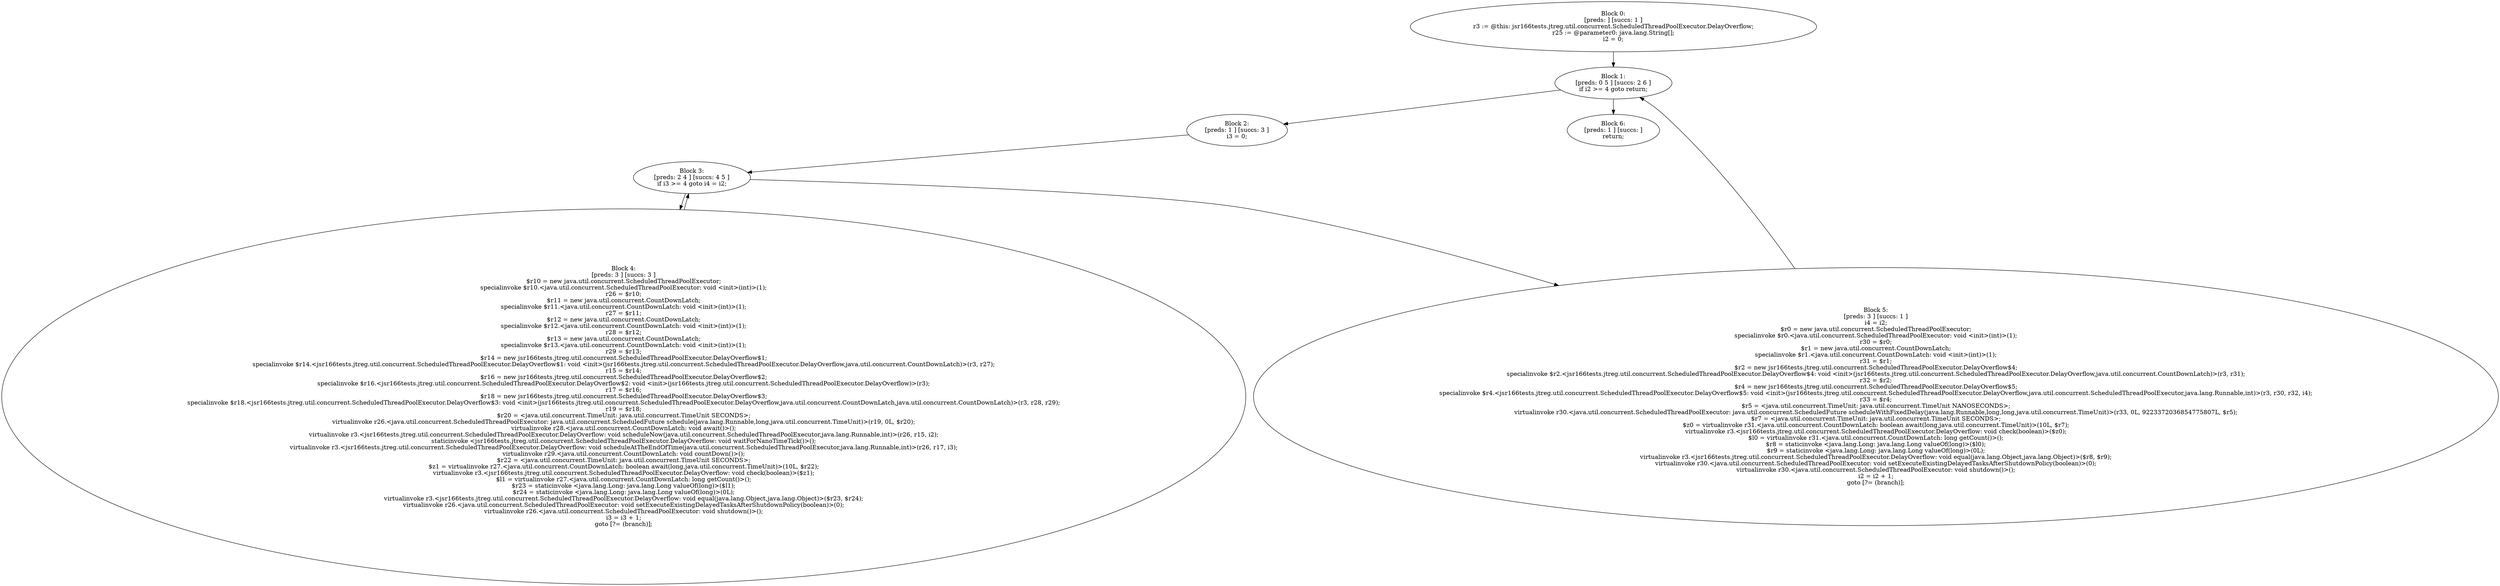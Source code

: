 digraph "unitGraph" {
    "Block 0:
[preds: ] [succs: 1 ]
r3 := @this: jsr166tests.jtreg.util.concurrent.ScheduledThreadPoolExecutor.DelayOverflow;
r25 := @parameter0: java.lang.String[];
i2 = 0;
"
    "Block 1:
[preds: 0 5 ] [succs: 2 6 ]
if i2 >= 4 goto return;
"
    "Block 2:
[preds: 1 ] [succs: 3 ]
i3 = 0;
"
    "Block 3:
[preds: 2 4 ] [succs: 4 5 ]
if i3 >= 4 goto i4 = i2;
"
    "Block 4:
[preds: 3 ] [succs: 3 ]
$r10 = new java.util.concurrent.ScheduledThreadPoolExecutor;
specialinvoke $r10.<java.util.concurrent.ScheduledThreadPoolExecutor: void <init>(int)>(1);
r26 = $r10;
$r11 = new java.util.concurrent.CountDownLatch;
specialinvoke $r11.<java.util.concurrent.CountDownLatch: void <init>(int)>(1);
r27 = $r11;
$r12 = new java.util.concurrent.CountDownLatch;
specialinvoke $r12.<java.util.concurrent.CountDownLatch: void <init>(int)>(1);
r28 = $r12;
$r13 = new java.util.concurrent.CountDownLatch;
specialinvoke $r13.<java.util.concurrent.CountDownLatch: void <init>(int)>(1);
r29 = $r13;
$r14 = new jsr166tests.jtreg.util.concurrent.ScheduledThreadPoolExecutor.DelayOverflow$1;
specialinvoke $r14.<jsr166tests.jtreg.util.concurrent.ScheduledThreadPoolExecutor.DelayOverflow$1: void <init>(jsr166tests.jtreg.util.concurrent.ScheduledThreadPoolExecutor.DelayOverflow,java.util.concurrent.CountDownLatch)>(r3, r27);
r15 = $r14;
$r16 = new jsr166tests.jtreg.util.concurrent.ScheduledThreadPoolExecutor.DelayOverflow$2;
specialinvoke $r16.<jsr166tests.jtreg.util.concurrent.ScheduledThreadPoolExecutor.DelayOverflow$2: void <init>(jsr166tests.jtreg.util.concurrent.ScheduledThreadPoolExecutor.DelayOverflow)>(r3);
r17 = $r16;
$r18 = new jsr166tests.jtreg.util.concurrent.ScheduledThreadPoolExecutor.DelayOverflow$3;
specialinvoke $r18.<jsr166tests.jtreg.util.concurrent.ScheduledThreadPoolExecutor.DelayOverflow$3: void <init>(jsr166tests.jtreg.util.concurrent.ScheduledThreadPoolExecutor.DelayOverflow,java.util.concurrent.CountDownLatch,java.util.concurrent.CountDownLatch)>(r3, r28, r29);
r19 = $r18;
$r20 = <java.util.concurrent.TimeUnit: java.util.concurrent.TimeUnit SECONDS>;
virtualinvoke r26.<java.util.concurrent.ScheduledThreadPoolExecutor: java.util.concurrent.ScheduledFuture schedule(java.lang.Runnable,long,java.util.concurrent.TimeUnit)>(r19, 0L, $r20);
virtualinvoke r28.<java.util.concurrent.CountDownLatch: void await()>();
virtualinvoke r3.<jsr166tests.jtreg.util.concurrent.ScheduledThreadPoolExecutor.DelayOverflow: void scheduleNow(java.util.concurrent.ScheduledThreadPoolExecutor,java.lang.Runnable,int)>(r26, r15, i2);
staticinvoke <jsr166tests.jtreg.util.concurrent.ScheduledThreadPoolExecutor.DelayOverflow: void waitForNanoTimeTick()>();
virtualinvoke r3.<jsr166tests.jtreg.util.concurrent.ScheduledThreadPoolExecutor.DelayOverflow: void scheduleAtTheEndOfTime(java.util.concurrent.ScheduledThreadPoolExecutor,java.lang.Runnable,int)>(r26, r17, i3);
virtualinvoke r29.<java.util.concurrent.CountDownLatch: void countDown()>();
$r22 = <java.util.concurrent.TimeUnit: java.util.concurrent.TimeUnit SECONDS>;
$z1 = virtualinvoke r27.<java.util.concurrent.CountDownLatch: boolean await(long,java.util.concurrent.TimeUnit)>(10L, $r22);
virtualinvoke r3.<jsr166tests.jtreg.util.concurrent.ScheduledThreadPoolExecutor.DelayOverflow: void check(boolean)>($z1);
$l1 = virtualinvoke r27.<java.util.concurrent.CountDownLatch: long getCount()>();
$r23 = staticinvoke <java.lang.Long: java.lang.Long valueOf(long)>($l1);
$r24 = staticinvoke <java.lang.Long: java.lang.Long valueOf(long)>(0L);
virtualinvoke r3.<jsr166tests.jtreg.util.concurrent.ScheduledThreadPoolExecutor.DelayOverflow: void equal(java.lang.Object,java.lang.Object)>($r23, $r24);
virtualinvoke r26.<java.util.concurrent.ScheduledThreadPoolExecutor: void setExecuteExistingDelayedTasksAfterShutdownPolicy(boolean)>(0);
virtualinvoke r26.<java.util.concurrent.ScheduledThreadPoolExecutor: void shutdown()>();
i3 = i3 + 1;
goto [?= (branch)];
"
    "Block 5:
[preds: 3 ] [succs: 1 ]
i4 = i2;
$r0 = new java.util.concurrent.ScheduledThreadPoolExecutor;
specialinvoke $r0.<java.util.concurrent.ScheduledThreadPoolExecutor: void <init>(int)>(1);
r30 = $r0;
$r1 = new java.util.concurrent.CountDownLatch;
specialinvoke $r1.<java.util.concurrent.CountDownLatch: void <init>(int)>(1);
r31 = $r1;
$r2 = new jsr166tests.jtreg.util.concurrent.ScheduledThreadPoolExecutor.DelayOverflow$4;
specialinvoke $r2.<jsr166tests.jtreg.util.concurrent.ScheduledThreadPoolExecutor.DelayOverflow$4: void <init>(jsr166tests.jtreg.util.concurrent.ScheduledThreadPoolExecutor.DelayOverflow,java.util.concurrent.CountDownLatch)>(r3, r31);
r32 = $r2;
$r4 = new jsr166tests.jtreg.util.concurrent.ScheduledThreadPoolExecutor.DelayOverflow$5;
specialinvoke $r4.<jsr166tests.jtreg.util.concurrent.ScheduledThreadPoolExecutor.DelayOverflow$5: void <init>(jsr166tests.jtreg.util.concurrent.ScheduledThreadPoolExecutor.DelayOverflow,java.util.concurrent.ScheduledThreadPoolExecutor,java.lang.Runnable,int)>(r3, r30, r32, i4);
r33 = $r4;
$r5 = <java.util.concurrent.TimeUnit: java.util.concurrent.TimeUnit NANOSECONDS>;
virtualinvoke r30.<java.util.concurrent.ScheduledThreadPoolExecutor: java.util.concurrent.ScheduledFuture scheduleWithFixedDelay(java.lang.Runnable,long,long,java.util.concurrent.TimeUnit)>(r33, 0L, 9223372036854775807L, $r5);
$r7 = <java.util.concurrent.TimeUnit: java.util.concurrent.TimeUnit SECONDS>;
$z0 = virtualinvoke r31.<java.util.concurrent.CountDownLatch: boolean await(long,java.util.concurrent.TimeUnit)>(10L, $r7);
virtualinvoke r3.<jsr166tests.jtreg.util.concurrent.ScheduledThreadPoolExecutor.DelayOverflow: void check(boolean)>($z0);
$l0 = virtualinvoke r31.<java.util.concurrent.CountDownLatch: long getCount()>();
$r8 = staticinvoke <java.lang.Long: java.lang.Long valueOf(long)>($l0);
$r9 = staticinvoke <java.lang.Long: java.lang.Long valueOf(long)>(0L);
virtualinvoke r3.<jsr166tests.jtreg.util.concurrent.ScheduledThreadPoolExecutor.DelayOverflow: void equal(java.lang.Object,java.lang.Object)>($r8, $r9);
virtualinvoke r30.<java.util.concurrent.ScheduledThreadPoolExecutor: void setExecuteExistingDelayedTasksAfterShutdownPolicy(boolean)>(0);
virtualinvoke r30.<java.util.concurrent.ScheduledThreadPoolExecutor: void shutdown()>();
i2 = i2 + 1;
goto [?= (branch)];
"
    "Block 6:
[preds: 1 ] [succs: ]
return;
"
    "Block 0:
[preds: ] [succs: 1 ]
r3 := @this: jsr166tests.jtreg.util.concurrent.ScheduledThreadPoolExecutor.DelayOverflow;
r25 := @parameter0: java.lang.String[];
i2 = 0;
"->"Block 1:
[preds: 0 5 ] [succs: 2 6 ]
if i2 >= 4 goto return;
";
    "Block 1:
[preds: 0 5 ] [succs: 2 6 ]
if i2 >= 4 goto return;
"->"Block 2:
[preds: 1 ] [succs: 3 ]
i3 = 0;
";
    "Block 1:
[preds: 0 5 ] [succs: 2 6 ]
if i2 >= 4 goto return;
"->"Block 6:
[preds: 1 ] [succs: ]
return;
";
    "Block 2:
[preds: 1 ] [succs: 3 ]
i3 = 0;
"->"Block 3:
[preds: 2 4 ] [succs: 4 5 ]
if i3 >= 4 goto i4 = i2;
";
    "Block 3:
[preds: 2 4 ] [succs: 4 5 ]
if i3 >= 4 goto i4 = i2;
"->"Block 4:
[preds: 3 ] [succs: 3 ]
$r10 = new java.util.concurrent.ScheduledThreadPoolExecutor;
specialinvoke $r10.<java.util.concurrent.ScheduledThreadPoolExecutor: void <init>(int)>(1);
r26 = $r10;
$r11 = new java.util.concurrent.CountDownLatch;
specialinvoke $r11.<java.util.concurrent.CountDownLatch: void <init>(int)>(1);
r27 = $r11;
$r12 = new java.util.concurrent.CountDownLatch;
specialinvoke $r12.<java.util.concurrent.CountDownLatch: void <init>(int)>(1);
r28 = $r12;
$r13 = new java.util.concurrent.CountDownLatch;
specialinvoke $r13.<java.util.concurrent.CountDownLatch: void <init>(int)>(1);
r29 = $r13;
$r14 = new jsr166tests.jtreg.util.concurrent.ScheduledThreadPoolExecutor.DelayOverflow$1;
specialinvoke $r14.<jsr166tests.jtreg.util.concurrent.ScheduledThreadPoolExecutor.DelayOverflow$1: void <init>(jsr166tests.jtreg.util.concurrent.ScheduledThreadPoolExecutor.DelayOverflow,java.util.concurrent.CountDownLatch)>(r3, r27);
r15 = $r14;
$r16 = new jsr166tests.jtreg.util.concurrent.ScheduledThreadPoolExecutor.DelayOverflow$2;
specialinvoke $r16.<jsr166tests.jtreg.util.concurrent.ScheduledThreadPoolExecutor.DelayOverflow$2: void <init>(jsr166tests.jtreg.util.concurrent.ScheduledThreadPoolExecutor.DelayOverflow)>(r3);
r17 = $r16;
$r18 = new jsr166tests.jtreg.util.concurrent.ScheduledThreadPoolExecutor.DelayOverflow$3;
specialinvoke $r18.<jsr166tests.jtreg.util.concurrent.ScheduledThreadPoolExecutor.DelayOverflow$3: void <init>(jsr166tests.jtreg.util.concurrent.ScheduledThreadPoolExecutor.DelayOverflow,java.util.concurrent.CountDownLatch,java.util.concurrent.CountDownLatch)>(r3, r28, r29);
r19 = $r18;
$r20 = <java.util.concurrent.TimeUnit: java.util.concurrent.TimeUnit SECONDS>;
virtualinvoke r26.<java.util.concurrent.ScheduledThreadPoolExecutor: java.util.concurrent.ScheduledFuture schedule(java.lang.Runnable,long,java.util.concurrent.TimeUnit)>(r19, 0L, $r20);
virtualinvoke r28.<java.util.concurrent.CountDownLatch: void await()>();
virtualinvoke r3.<jsr166tests.jtreg.util.concurrent.ScheduledThreadPoolExecutor.DelayOverflow: void scheduleNow(java.util.concurrent.ScheduledThreadPoolExecutor,java.lang.Runnable,int)>(r26, r15, i2);
staticinvoke <jsr166tests.jtreg.util.concurrent.ScheduledThreadPoolExecutor.DelayOverflow: void waitForNanoTimeTick()>();
virtualinvoke r3.<jsr166tests.jtreg.util.concurrent.ScheduledThreadPoolExecutor.DelayOverflow: void scheduleAtTheEndOfTime(java.util.concurrent.ScheduledThreadPoolExecutor,java.lang.Runnable,int)>(r26, r17, i3);
virtualinvoke r29.<java.util.concurrent.CountDownLatch: void countDown()>();
$r22 = <java.util.concurrent.TimeUnit: java.util.concurrent.TimeUnit SECONDS>;
$z1 = virtualinvoke r27.<java.util.concurrent.CountDownLatch: boolean await(long,java.util.concurrent.TimeUnit)>(10L, $r22);
virtualinvoke r3.<jsr166tests.jtreg.util.concurrent.ScheduledThreadPoolExecutor.DelayOverflow: void check(boolean)>($z1);
$l1 = virtualinvoke r27.<java.util.concurrent.CountDownLatch: long getCount()>();
$r23 = staticinvoke <java.lang.Long: java.lang.Long valueOf(long)>($l1);
$r24 = staticinvoke <java.lang.Long: java.lang.Long valueOf(long)>(0L);
virtualinvoke r3.<jsr166tests.jtreg.util.concurrent.ScheduledThreadPoolExecutor.DelayOverflow: void equal(java.lang.Object,java.lang.Object)>($r23, $r24);
virtualinvoke r26.<java.util.concurrent.ScheduledThreadPoolExecutor: void setExecuteExistingDelayedTasksAfterShutdownPolicy(boolean)>(0);
virtualinvoke r26.<java.util.concurrent.ScheduledThreadPoolExecutor: void shutdown()>();
i3 = i3 + 1;
goto [?= (branch)];
";
    "Block 3:
[preds: 2 4 ] [succs: 4 5 ]
if i3 >= 4 goto i4 = i2;
"->"Block 5:
[preds: 3 ] [succs: 1 ]
i4 = i2;
$r0 = new java.util.concurrent.ScheduledThreadPoolExecutor;
specialinvoke $r0.<java.util.concurrent.ScheduledThreadPoolExecutor: void <init>(int)>(1);
r30 = $r0;
$r1 = new java.util.concurrent.CountDownLatch;
specialinvoke $r1.<java.util.concurrent.CountDownLatch: void <init>(int)>(1);
r31 = $r1;
$r2 = new jsr166tests.jtreg.util.concurrent.ScheduledThreadPoolExecutor.DelayOverflow$4;
specialinvoke $r2.<jsr166tests.jtreg.util.concurrent.ScheduledThreadPoolExecutor.DelayOverflow$4: void <init>(jsr166tests.jtreg.util.concurrent.ScheduledThreadPoolExecutor.DelayOverflow,java.util.concurrent.CountDownLatch)>(r3, r31);
r32 = $r2;
$r4 = new jsr166tests.jtreg.util.concurrent.ScheduledThreadPoolExecutor.DelayOverflow$5;
specialinvoke $r4.<jsr166tests.jtreg.util.concurrent.ScheduledThreadPoolExecutor.DelayOverflow$5: void <init>(jsr166tests.jtreg.util.concurrent.ScheduledThreadPoolExecutor.DelayOverflow,java.util.concurrent.ScheduledThreadPoolExecutor,java.lang.Runnable,int)>(r3, r30, r32, i4);
r33 = $r4;
$r5 = <java.util.concurrent.TimeUnit: java.util.concurrent.TimeUnit NANOSECONDS>;
virtualinvoke r30.<java.util.concurrent.ScheduledThreadPoolExecutor: java.util.concurrent.ScheduledFuture scheduleWithFixedDelay(java.lang.Runnable,long,long,java.util.concurrent.TimeUnit)>(r33, 0L, 9223372036854775807L, $r5);
$r7 = <java.util.concurrent.TimeUnit: java.util.concurrent.TimeUnit SECONDS>;
$z0 = virtualinvoke r31.<java.util.concurrent.CountDownLatch: boolean await(long,java.util.concurrent.TimeUnit)>(10L, $r7);
virtualinvoke r3.<jsr166tests.jtreg.util.concurrent.ScheduledThreadPoolExecutor.DelayOverflow: void check(boolean)>($z0);
$l0 = virtualinvoke r31.<java.util.concurrent.CountDownLatch: long getCount()>();
$r8 = staticinvoke <java.lang.Long: java.lang.Long valueOf(long)>($l0);
$r9 = staticinvoke <java.lang.Long: java.lang.Long valueOf(long)>(0L);
virtualinvoke r3.<jsr166tests.jtreg.util.concurrent.ScheduledThreadPoolExecutor.DelayOverflow: void equal(java.lang.Object,java.lang.Object)>($r8, $r9);
virtualinvoke r30.<java.util.concurrent.ScheduledThreadPoolExecutor: void setExecuteExistingDelayedTasksAfterShutdownPolicy(boolean)>(0);
virtualinvoke r30.<java.util.concurrent.ScheduledThreadPoolExecutor: void shutdown()>();
i2 = i2 + 1;
goto [?= (branch)];
";
    "Block 4:
[preds: 3 ] [succs: 3 ]
$r10 = new java.util.concurrent.ScheduledThreadPoolExecutor;
specialinvoke $r10.<java.util.concurrent.ScheduledThreadPoolExecutor: void <init>(int)>(1);
r26 = $r10;
$r11 = new java.util.concurrent.CountDownLatch;
specialinvoke $r11.<java.util.concurrent.CountDownLatch: void <init>(int)>(1);
r27 = $r11;
$r12 = new java.util.concurrent.CountDownLatch;
specialinvoke $r12.<java.util.concurrent.CountDownLatch: void <init>(int)>(1);
r28 = $r12;
$r13 = new java.util.concurrent.CountDownLatch;
specialinvoke $r13.<java.util.concurrent.CountDownLatch: void <init>(int)>(1);
r29 = $r13;
$r14 = new jsr166tests.jtreg.util.concurrent.ScheduledThreadPoolExecutor.DelayOverflow$1;
specialinvoke $r14.<jsr166tests.jtreg.util.concurrent.ScheduledThreadPoolExecutor.DelayOverflow$1: void <init>(jsr166tests.jtreg.util.concurrent.ScheduledThreadPoolExecutor.DelayOverflow,java.util.concurrent.CountDownLatch)>(r3, r27);
r15 = $r14;
$r16 = new jsr166tests.jtreg.util.concurrent.ScheduledThreadPoolExecutor.DelayOverflow$2;
specialinvoke $r16.<jsr166tests.jtreg.util.concurrent.ScheduledThreadPoolExecutor.DelayOverflow$2: void <init>(jsr166tests.jtreg.util.concurrent.ScheduledThreadPoolExecutor.DelayOverflow)>(r3);
r17 = $r16;
$r18 = new jsr166tests.jtreg.util.concurrent.ScheduledThreadPoolExecutor.DelayOverflow$3;
specialinvoke $r18.<jsr166tests.jtreg.util.concurrent.ScheduledThreadPoolExecutor.DelayOverflow$3: void <init>(jsr166tests.jtreg.util.concurrent.ScheduledThreadPoolExecutor.DelayOverflow,java.util.concurrent.CountDownLatch,java.util.concurrent.CountDownLatch)>(r3, r28, r29);
r19 = $r18;
$r20 = <java.util.concurrent.TimeUnit: java.util.concurrent.TimeUnit SECONDS>;
virtualinvoke r26.<java.util.concurrent.ScheduledThreadPoolExecutor: java.util.concurrent.ScheduledFuture schedule(java.lang.Runnable,long,java.util.concurrent.TimeUnit)>(r19, 0L, $r20);
virtualinvoke r28.<java.util.concurrent.CountDownLatch: void await()>();
virtualinvoke r3.<jsr166tests.jtreg.util.concurrent.ScheduledThreadPoolExecutor.DelayOverflow: void scheduleNow(java.util.concurrent.ScheduledThreadPoolExecutor,java.lang.Runnable,int)>(r26, r15, i2);
staticinvoke <jsr166tests.jtreg.util.concurrent.ScheduledThreadPoolExecutor.DelayOverflow: void waitForNanoTimeTick()>();
virtualinvoke r3.<jsr166tests.jtreg.util.concurrent.ScheduledThreadPoolExecutor.DelayOverflow: void scheduleAtTheEndOfTime(java.util.concurrent.ScheduledThreadPoolExecutor,java.lang.Runnable,int)>(r26, r17, i3);
virtualinvoke r29.<java.util.concurrent.CountDownLatch: void countDown()>();
$r22 = <java.util.concurrent.TimeUnit: java.util.concurrent.TimeUnit SECONDS>;
$z1 = virtualinvoke r27.<java.util.concurrent.CountDownLatch: boolean await(long,java.util.concurrent.TimeUnit)>(10L, $r22);
virtualinvoke r3.<jsr166tests.jtreg.util.concurrent.ScheduledThreadPoolExecutor.DelayOverflow: void check(boolean)>($z1);
$l1 = virtualinvoke r27.<java.util.concurrent.CountDownLatch: long getCount()>();
$r23 = staticinvoke <java.lang.Long: java.lang.Long valueOf(long)>($l1);
$r24 = staticinvoke <java.lang.Long: java.lang.Long valueOf(long)>(0L);
virtualinvoke r3.<jsr166tests.jtreg.util.concurrent.ScheduledThreadPoolExecutor.DelayOverflow: void equal(java.lang.Object,java.lang.Object)>($r23, $r24);
virtualinvoke r26.<java.util.concurrent.ScheduledThreadPoolExecutor: void setExecuteExistingDelayedTasksAfterShutdownPolicy(boolean)>(0);
virtualinvoke r26.<java.util.concurrent.ScheduledThreadPoolExecutor: void shutdown()>();
i3 = i3 + 1;
goto [?= (branch)];
"->"Block 3:
[preds: 2 4 ] [succs: 4 5 ]
if i3 >= 4 goto i4 = i2;
";
    "Block 5:
[preds: 3 ] [succs: 1 ]
i4 = i2;
$r0 = new java.util.concurrent.ScheduledThreadPoolExecutor;
specialinvoke $r0.<java.util.concurrent.ScheduledThreadPoolExecutor: void <init>(int)>(1);
r30 = $r0;
$r1 = new java.util.concurrent.CountDownLatch;
specialinvoke $r1.<java.util.concurrent.CountDownLatch: void <init>(int)>(1);
r31 = $r1;
$r2 = new jsr166tests.jtreg.util.concurrent.ScheduledThreadPoolExecutor.DelayOverflow$4;
specialinvoke $r2.<jsr166tests.jtreg.util.concurrent.ScheduledThreadPoolExecutor.DelayOverflow$4: void <init>(jsr166tests.jtreg.util.concurrent.ScheduledThreadPoolExecutor.DelayOverflow,java.util.concurrent.CountDownLatch)>(r3, r31);
r32 = $r2;
$r4 = new jsr166tests.jtreg.util.concurrent.ScheduledThreadPoolExecutor.DelayOverflow$5;
specialinvoke $r4.<jsr166tests.jtreg.util.concurrent.ScheduledThreadPoolExecutor.DelayOverflow$5: void <init>(jsr166tests.jtreg.util.concurrent.ScheduledThreadPoolExecutor.DelayOverflow,java.util.concurrent.ScheduledThreadPoolExecutor,java.lang.Runnable,int)>(r3, r30, r32, i4);
r33 = $r4;
$r5 = <java.util.concurrent.TimeUnit: java.util.concurrent.TimeUnit NANOSECONDS>;
virtualinvoke r30.<java.util.concurrent.ScheduledThreadPoolExecutor: java.util.concurrent.ScheduledFuture scheduleWithFixedDelay(java.lang.Runnable,long,long,java.util.concurrent.TimeUnit)>(r33, 0L, 9223372036854775807L, $r5);
$r7 = <java.util.concurrent.TimeUnit: java.util.concurrent.TimeUnit SECONDS>;
$z0 = virtualinvoke r31.<java.util.concurrent.CountDownLatch: boolean await(long,java.util.concurrent.TimeUnit)>(10L, $r7);
virtualinvoke r3.<jsr166tests.jtreg.util.concurrent.ScheduledThreadPoolExecutor.DelayOverflow: void check(boolean)>($z0);
$l0 = virtualinvoke r31.<java.util.concurrent.CountDownLatch: long getCount()>();
$r8 = staticinvoke <java.lang.Long: java.lang.Long valueOf(long)>($l0);
$r9 = staticinvoke <java.lang.Long: java.lang.Long valueOf(long)>(0L);
virtualinvoke r3.<jsr166tests.jtreg.util.concurrent.ScheduledThreadPoolExecutor.DelayOverflow: void equal(java.lang.Object,java.lang.Object)>($r8, $r9);
virtualinvoke r30.<java.util.concurrent.ScheduledThreadPoolExecutor: void setExecuteExistingDelayedTasksAfterShutdownPolicy(boolean)>(0);
virtualinvoke r30.<java.util.concurrent.ScheduledThreadPoolExecutor: void shutdown()>();
i2 = i2 + 1;
goto [?= (branch)];
"->"Block 1:
[preds: 0 5 ] [succs: 2 6 ]
if i2 >= 4 goto return;
";
}
